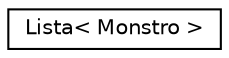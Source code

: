 digraph "Graphical Class Hierarchy"
{
  edge [fontname="Helvetica",fontsize="10",labelfontname="Helvetica",labelfontsize="10"];
  node [fontname="Helvetica",fontsize="10",shape=record];
  rankdir="LR";
  Node1 [label="Lista\< Monstro \>",height=0.2,width=0.4,color="black", fillcolor="white", style="filled",URL="$classLista.html"];
}

